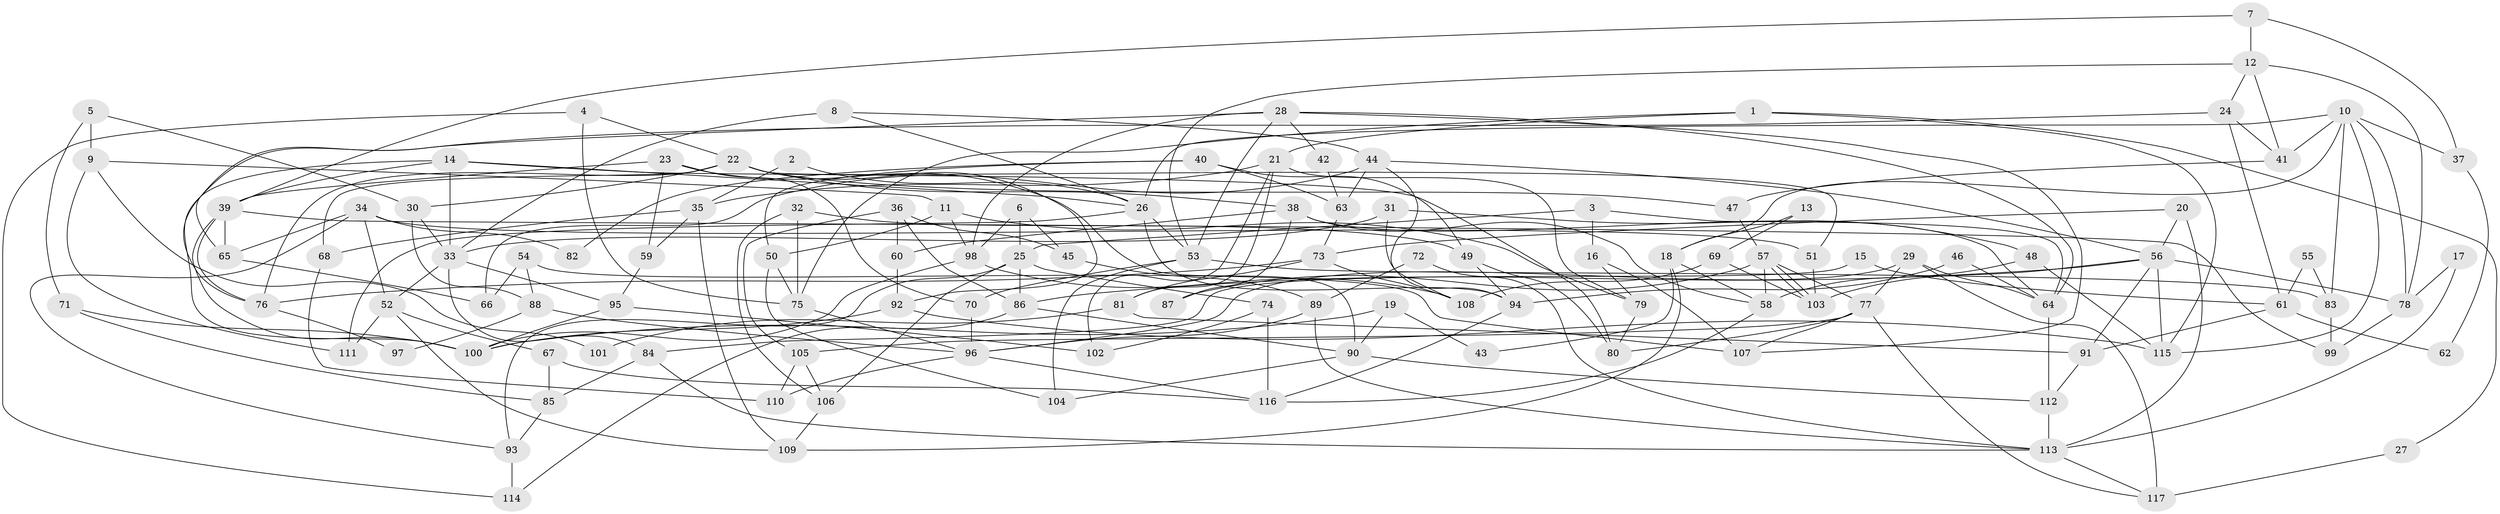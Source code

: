 // coarse degree distribution, {4: 0.3170731707317073, 5: 0.24390243902439024, 2: 0.0975609756097561, 9: 0.036585365853658534, 7: 0.0975609756097561, 6: 0.0975609756097561, 8: 0.024390243902439025, 3: 0.08536585365853659}
// Generated by graph-tools (version 1.1) at 2025/36/03/04/25 23:36:59]
// undirected, 117 vertices, 234 edges
graph export_dot {
  node [color=gray90,style=filled];
  1;
  2;
  3;
  4;
  5;
  6;
  7;
  8;
  9;
  10;
  11;
  12;
  13;
  14;
  15;
  16;
  17;
  18;
  19;
  20;
  21;
  22;
  23;
  24;
  25;
  26;
  27;
  28;
  29;
  30;
  31;
  32;
  33;
  34;
  35;
  36;
  37;
  38;
  39;
  40;
  41;
  42;
  43;
  44;
  45;
  46;
  47;
  48;
  49;
  50;
  51;
  52;
  53;
  54;
  55;
  56;
  57;
  58;
  59;
  60;
  61;
  62;
  63;
  64;
  65;
  66;
  67;
  68;
  69;
  70;
  71;
  72;
  73;
  74;
  75;
  76;
  77;
  78;
  79;
  80;
  81;
  82;
  83;
  84;
  85;
  86;
  87;
  88;
  89;
  90;
  91;
  92;
  93;
  94;
  95;
  96;
  97;
  98;
  99;
  100;
  101;
  102;
  103;
  104;
  105;
  106;
  107;
  108;
  109;
  110;
  111;
  112;
  113;
  114;
  115;
  116;
  117;
  1 -- 75;
  1 -- 115;
  1 -- 21;
  1 -- 27;
  2 -- 35;
  2 -- 26;
  3 -- 25;
  3 -- 16;
  3 -- 64;
  4 -- 22;
  4 -- 75;
  4 -- 114;
  5 -- 30;
  5 -- 71;
  5 -- 9;
  6 -- 98;
  6 -- 25;
  6 -- 45;
  7 -- 39;
  7 -- 12;
  7 -- 37;
  8 -- 26;
  8 -- 33;
  8 -- 44;
  9 -- 111;
  9 -- 11;
  9 -- 101;
  10 -- 18;
  10 -- 78;
  10 -- 26;
  10 -- 37;
  10 -- 41;
  10 -- 83;
  10 -- 115;
  11 -- 79;
  11 -- 50;
  11 -- 98;
  12 -- 41;
  12 -- 53;
  12 -- 24;
  12 -- 78;
  13 -- 18;
  13 -- 69;
  14 -- 100;
  14 -- 39;
  14 -- 26;
  14 -- 33;
  14 -- 80;
  15 -- 84;
  15 -- 61;
  16 -- 79;
  16 -- 107;
  17 -- 113;
  17 -- 78;
  18 -- 58;
  18 -- 109;
  18 -- 43;
  19 -- 90;
  19 -- 100;
  19 -- 43;
  20 -- 73;
  20 -- 56;
  20 -- 113;
  21 -- 81;
  21 -- 35;
  21 -- 79;
  21 -- 102;
  22 -- 68;
  22 -- 51;
  22 -- 30;
  22 -- 38;
  22 -- 47;
  22 -- 76;
  22 -- 92;
  23 -- 39;
  23 -- 70;
  23 -- 59;
  23 -- 90;
  24 -- 76;
  24 -- 41;
  24 -- 61;
  25 -- 86;
  25 -- 106;
  25 -- 74;
  25 -- 93;
  26 -- 53;
  26 -- 94;
  26 -- 111;
  27 -- 117;
  28 -- 64;
  28 -- 53;
  28 -- 42;
  28 -- 65;
  28 -- 98;
  28 -- 107;
  29 -- 64;
  29 -- 77;
  29 -- 96;
  29 -- 117;
  30 -- 33;
  30 -- 88;
  31 -- 33;
  31 -- 48;
  31 -- 94;
  32 -- 75;
  32 -- 49;
  32 -- 106;
  33 -- 84;
  33 -- 52;
  33 -- 95;
  34 -- 52;
  34 -- 65;
  34 -- 51;
  34 -- 82;
  34 -- 93;
  35 -- 59;
  35 -- 68;
  35 -- 109;
  36 -- 45;
  36 -- 86;
  36 -- 60;
  36 -- 105;
  37 -- 62;
  38 -- 58;
  38 -- 60;
  38 -- 64;
  38 -- 87;
  39 -- 76;
  39 -- 100;
  39 -- 65;
  39 -- 99;
  40 -- 49;
  40 -- 50;
  40 -- 63;
  40 -- 82;
  41 -- 47;
  42 -- 63;
  44 -- 56;
  44 -- 63;
  44 -- 66;
  44 -- 108;
  45 -- 89;
  46 -- 94;
  46 -- 64;
  47 -- 57;
  48 -- 58;
  48 -- 115;
  49 -- 94;
  49 -- 80;
  50 -- 104;
  50 -- 75;
  51 -- 103;
  52 -- 109;
  52 -- 67;
  52 -- 111;
  53 -- 83;
  53 -- 70;
  53 -- 104;
  54 -- 66;
  54 -- 88;
  54 -- 107;
  55 -- 61;
  55 -- 83;
  56 -- 86;
  56 -- 115;
  56 -- 78;
  56 -- 91;
  56 -- 103;
  57 -- 103;
  57 -- 103;
  57 -- 58;
  57 -- 77;
  57 -- 87;
  58 -- 116;
  59 -- 95;
  60 -- 92;
  61 -- 91;
  61 -- 62;
  63 -- 73;
  64 -- 112;
  65 -- 66;
  67 -- 116;
  67 -- 85;
  68 -- 110;
  69 -- 103;
  69 -- 108;
  70 -- 96;
  71 -- 85;
  71 -- 100;
  72 -- 113;
  72 -- 89;
  73 -- 108;
  73 -- 76;
  73 -- 81;
  74 -- 102;
  74 -- 116;
  75 -- 96;
  76 -- 97;
  77 -- 107;
  77 -- 80;
  77 -- 105;
  77 -- 117;
  78 -- 99;
  79 -- 80;
  81 -- 91;
  81 -- 101;
  83 -- 99;
  84 -- 113;
  84 -- 85;
  85 -- 93;
  86 -- 90;
  86 -- 114;
  88 -- 96;
  88 -- 97;
  89 -- 96;
  89 -- 113;
  90 -- 112;
  90 -- 104;
  91 -- 112;
  92 -- 100;
  92 -- 115;
  93 -- 114;
  94 -- 116;
  95 -- 100;
  95 -- 102;
  96 -- 116;
  96 -- 110;
  98 -- 100;
  98 -- 108;
  105 -- 106;
  105 -- 110;
  106 -- 109;
  112 -- 113;
  113 -- 117;
}
